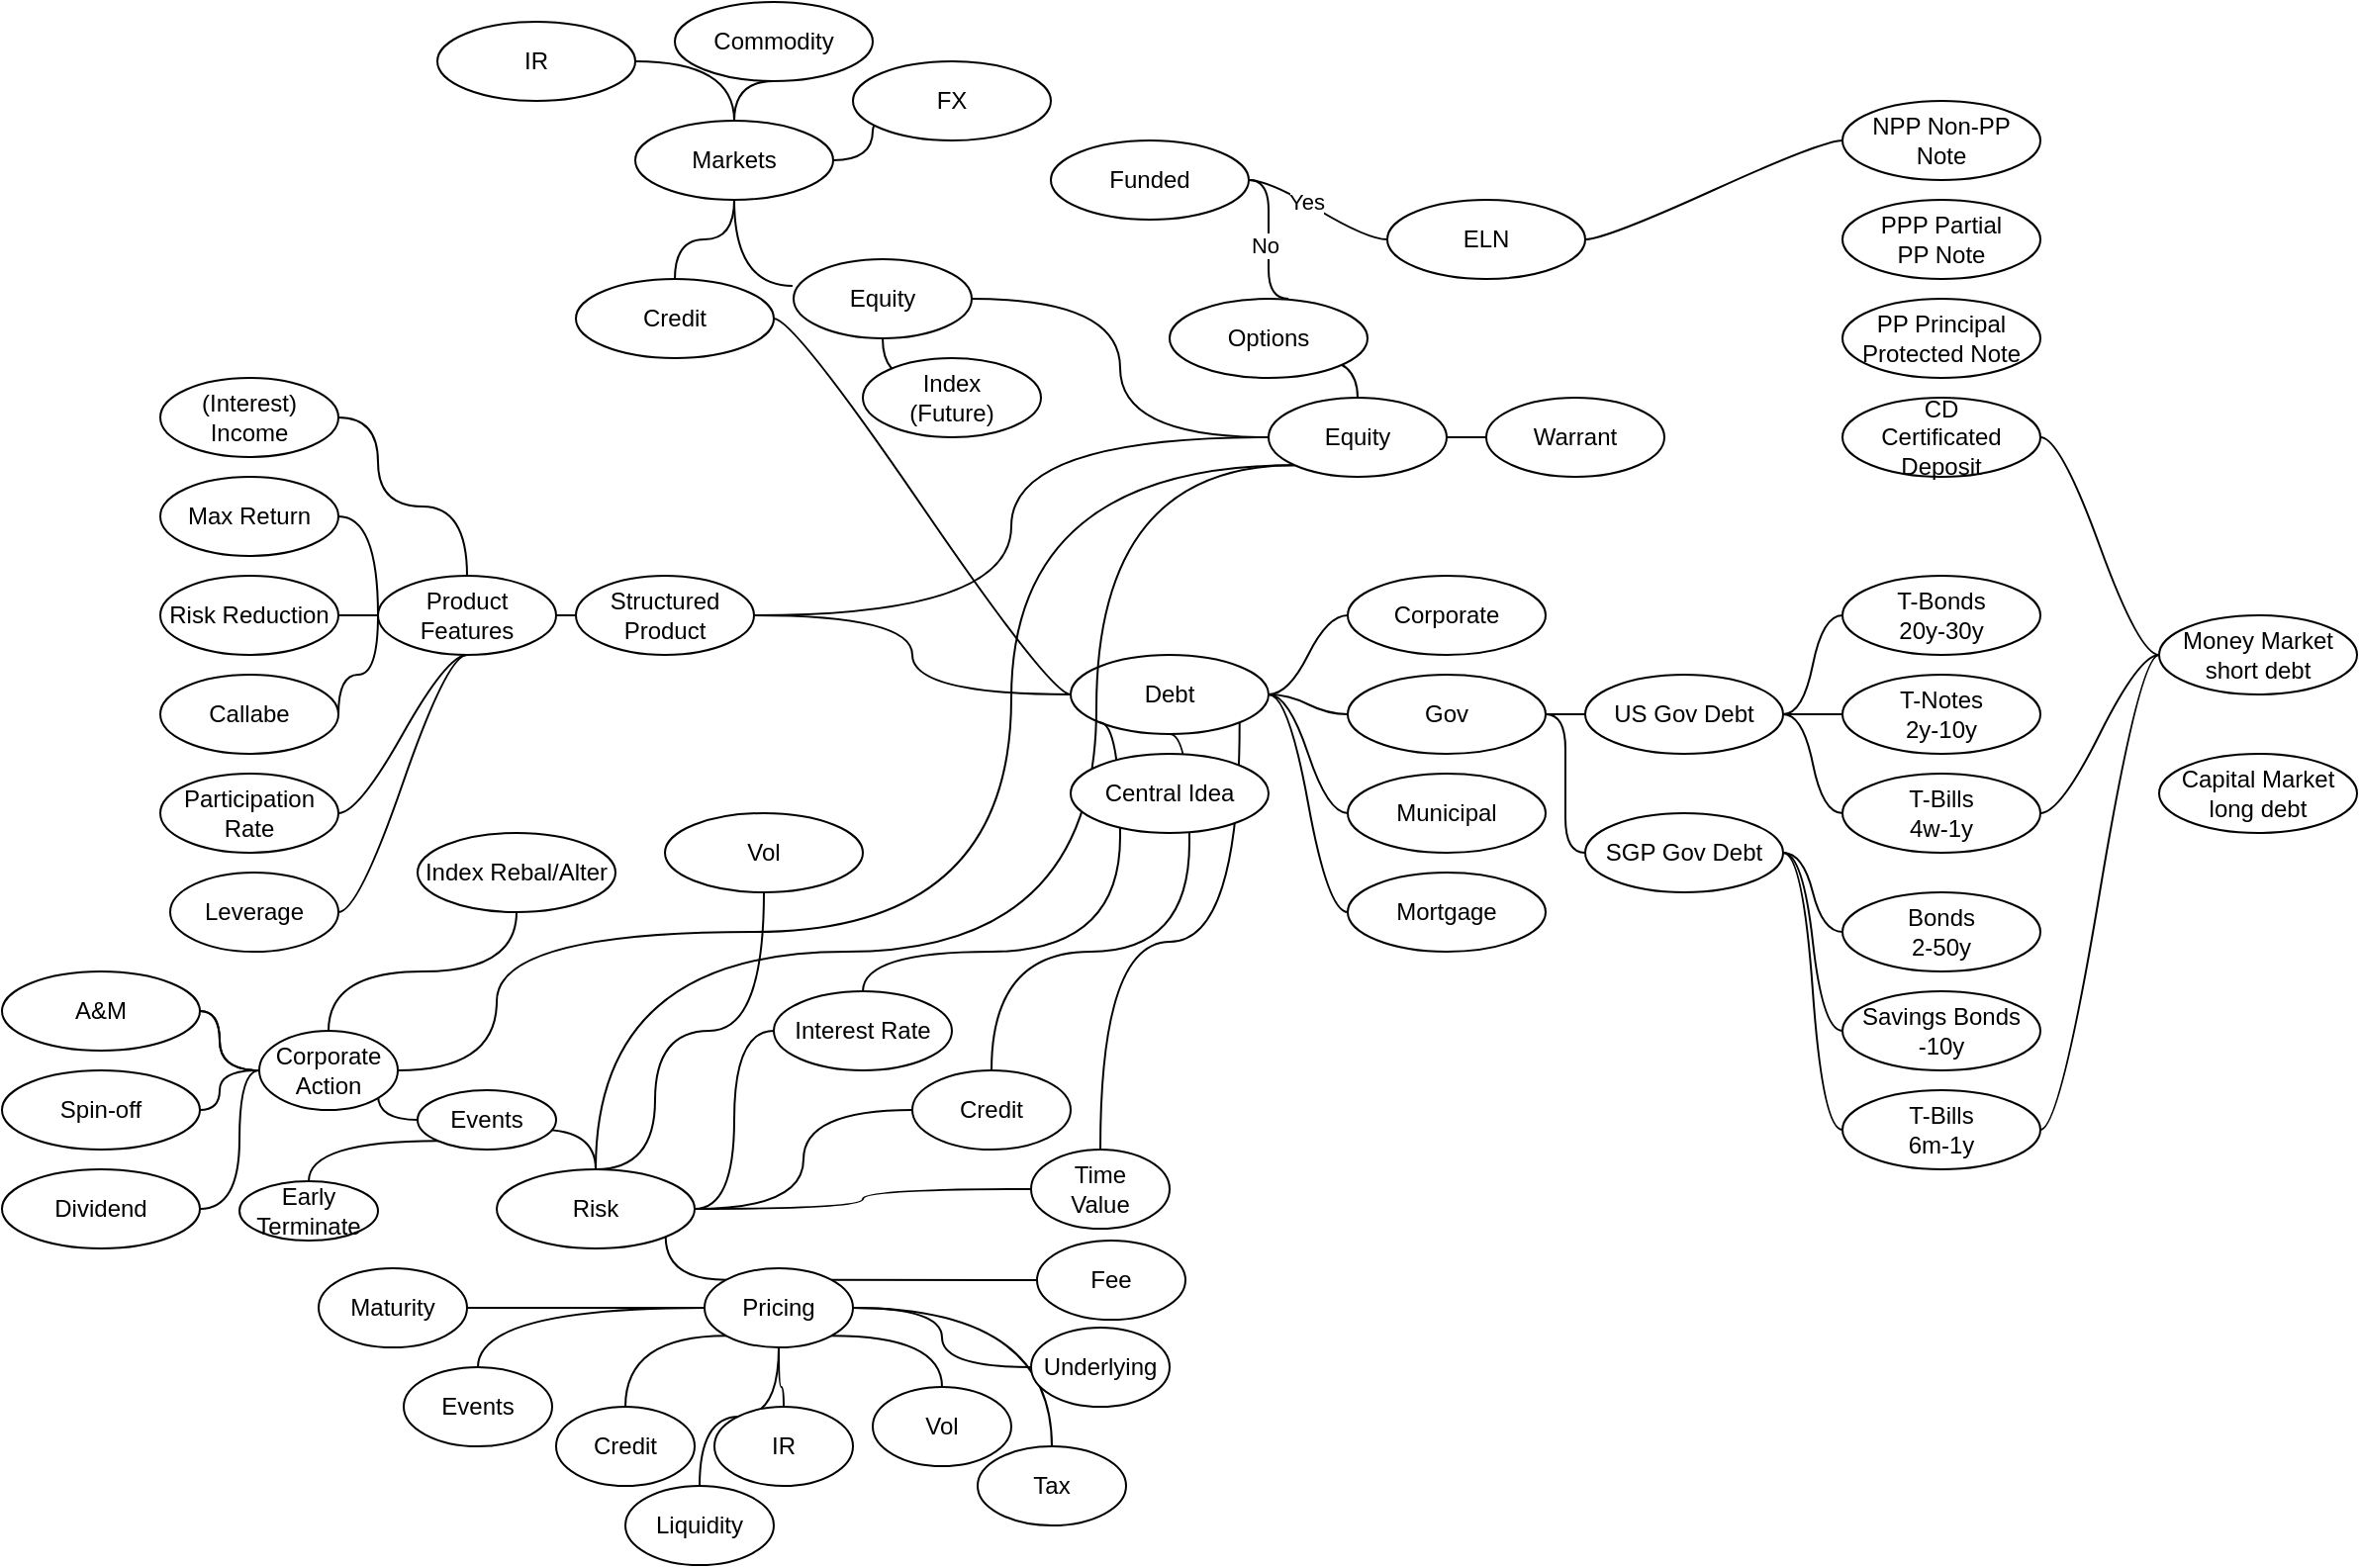 <mxfile version="20.6.0" type="device"><diagram id="duZlh_n1-b1SHrgEPJop" name="Page-1">
<mxGraphModel dx="2202" dy="878" grid="1" gridSize="10" guides="1" tooltips="1" connect="1" arrows="1" fold="1" page="1" pageScale="1" pageWidth="850" pageHeight="1100" math="0" shadow="0">
  <root>
    <mxCell id="0" />
    <mxCell id="1" parent="0" />
    <mxCell id="hCuY06wSEHlHvCUH7BdE-3" value="" style="edgeStyle=entityRelationEdgeStyle;rounded=0;orthogonalLoop=1;jettySize=auto;html=1;startArrow=none;endArrow=none;segment=10;curved=1;sourcePerimeterSpacing=0;targetPerimeterSpacing=0;" parent="1" source="hCuY06wSEHlHvCUH7BdE-1" target="hCuY06wSEHlHvCUH7BdE-2" edge="1">
      <mxGeometry relative="1" as="geometry" />
    </mxCell>
    <mxCell id="hCuY06wSEHlHvCUH7BdE-6" style="edgeStyle=entityRelationEdgeStyle;rounded=0;orthogonalLoop=1;jettySize=auto;html=1;startArrow=none;endArrow=none;segment=10;curved=1;sourcePerimeterSpacing=0;targetPerimeterSpacing=0;entryX=0;entryY=0.5;entryDx=0;entryDy=0;" parent="1" source="hCuY06wSEHlHvCUH7BdE-1" target="hCuY06wSEHlHvCUH7BdE-4" edge="1">
      <mxGeometry relative="1" as="geometry" />
    </mxCell>
    <mxCell id="hCuY06wSEHlHvCUH7BdE-7" style="edgeStyle=entityRelationEdgeStyle;rounded=0;orthogonalLoop=1;jettySize=auto;html=1;startArrow=none;endArrow=none;segment=10;curved=1;sourcePerimeterSpacing=0;targetPerimeterSpacing=0;entryX=0;entryY=0.5;entryDx=0;entryDy=0;" parent="1" source="hCuY06wSEHlHvCUH7BdE-1" target="hCuY06wSEHlHvCUH7BdE-5" edge="1">
      <mxGeometry relative="1" as="geometry" />
    </mxCell>
    <mxCell id="hCuY06wSEHlHvCUH7BdE-1" value="US Gov Debt" style="ellipse;whiteSpace=wrap;html=1;align=center;newEdgeStyle={&quot;edgeStyle&quot;:&quot;entityRelationEdgeStyle&quot;,&quot;startArrow&quot;:&quot;none&quot;,&quot;endArrow&quot;:&quot;none&quot;,&quot;segment&quot;:10,&quot;curved&quot;:1,&quot;sourcePerimeterSpacing&quot;:0,&quot;targetPerimeterSpacing&quot;:0};treeFolding=1;treeMoving=1;" parent="1" vertex="1">
      <mxGeometry x="410" y="380" width="100" height="40" as="geometry" />
    </mxCell>
    <mxCell id="hCuY06wSEHlHvCUH7BdE-2" value="T-Notes&lt;br&gt;2y-10y" style="ellipse;whiteSpace=wrap;html=1;align=center;newEdgeStyle={&quot;edgeStyle&quot;:&quot;entityRelationEdgeStyle&quot;,&quot;startArrow&quot;:&quot;none&quot;,&quot;endArrow&quot;:&quot;none&quot;,&quot;segment&quot;:10,&quot;curved&quot;:1,&quot;sourcePerimeterSpacing&quot;:0,&quot;targetPerimeterSpacing&quot;:0};treeFolding=1;treeMoving=1;" parent="1" vertex="1">
      <mxGeometry x="540" y="380" width="100" height="40" as="geometry" />
    </mxCell>
    <mxCell id="hCuY06wSEHlHvCUH7BdE-4" value="T-Bonds&lt;br&gt;20y-30y" style="ellipse;whiteSpace=wrap;html=1;align=center;newEdgeStyle={&quot;edgeStyle&quot;:&quot;entityRelationEdgeStyle&quot;,&quot;startArrow&quot;:&quot;none&quot;,&quot;endArrow&quot;:&quot;none&quot;,&quot;segment&quot;:10,&quot;curved&quot;:1,&quot;sourcePerimeterSpacing&quot;:0,&quot;targetPerimeterSpacing&quot;:0};treeFolding=1;treeMoving=1;" parent="1" vertex="1">
      <mxGeometry x="540" y="330" width="100" height="40" as="geometry" />
    </mxCell>
    <mxCell id="hCuY06wSEHlHvCUH7BdE-5" value="T-Bills&lt;br&gt;4w-1y" style="ellipse;whiteSpace=wrap;html=1;align=center;newEdgeStyle={&quot;edgeStyle&quot;:&quot;entityRelationEdgeStyle&quot;,&quot;startArrow&quot;:&quot;none&quot;,&quot;endArrow&quot;:&quot;none&quot;,&quot;segment&quot;:10,&quot;curved&quot;:1,&quot;sourcePerimeterSpacing&quot;:0,&quot;targetPerimeterSpacing&quot;:0};treeFolding=1;treeMoving=1;" parent="1" vertex="1">
      <mxGeometry x="540" y="430" width="100" height="40" as="geometry" />
    </mxCell>
    <mxCell id="hCuY06wSEHlHvCUH7BdE-10" value="" style="edgeStyle=entityRelationEdgeStyle;rounded=0;orthogonalLoop=1;jettySize=auto;html=1;startArrow=none;endArrow=none;segment=10;curved=1;sourcePerimeterSpacing=0;targetPerimeterSpacing=0;" parent="1" source="hCuY06wSEHlHvCUH7BdE-8" target="hCuY06wSEHlHvCUH7BdE-9" edge="1">
      <mxGeometry relative="1" as="geometry" />
    </mxCell>
    <mxCell id="hCuY06wSEHlHvCUH7BdE-8" value="Credit" style="ellipse;whiteSpace=wrap;html=1;align=center;newEdgeStyle={&quot;edgeStyle&quot;:&quot;entityRelationEdgeStyle&quot;,&quot;startArrow&quot;:&quot;none&quot;,&quot;endArrow&quot;:&quot;none&quot;,&quot;segment&quot;:10,&quot;curved&quot;:1,&quot;sourcePerimeterSpacing&quot;:0,&quot;targetPerimeterSpacing&quot;:0};treeFolding=1;treeMoving=1;" parent="1" vertex="1">
      <mxGeometry x="-100" y="180" width="100" height="40" as="geometry" />
    </mxCell>
    <mxCell id="hCuY06wSEHlHvCUH7BdE-12" value="" style="edgeStyle=entityRelationEdgeStyle;rounded=0;orthogonalLoop=1;jettySize=auto;html=1;startArrow=none;endArrow=none;segment=10;curved=1;sourcePerimeterSpacing=0;targetPerimeterSpacing=0;" parent="1" source="hCuY06wSEHlHvCUH7BdE-9" target="hCuY06wSEHlHvCUH7BdE-11" edge="1">
      <mxGeometry relative="1" as="geometry" />
    </mxCell>
    <mxCell id="hCuY06wSEHlHvCUH7BdE-16" value="" style="edgeStyle=entityRelationEdgeStyle;rounded=0;orthogonalLoop=1;jettySize=auto;html=1;startArrow=none;endArrow=none;segment=10;curved=1;sourcePerimeterSpacing=0;targetPerimeterSpacing=0;" parent="1" source="hCuY06wSEHlHvCUH7BdE-9" target="hCuY06wSEHlHvCUH7BdE-15" edge="1">
      <mxGeometry relative="1" as="geometry" />
    </mxCell>
    <mxCell id="hCuY06wSEHlHvCUH7BdE-18" value="" style="edgeStyle=entityRelationEdgeStyle;rounded=0;orthogonalLoop=1;jettySize=auto;html=1;startArrow=none;endArrow=none;segment=10;curved=1;sourcePerimeterSpacing=0;targetPerimeterSpacing=0;" parent="1" source="hCuY06wSEHlHvCUH7BdE-9" target="hCuY06wSEHlHvCUH7BdE-17" edge="1">
      <mxGeometry relative="1" as="geometry" />
    </mxCell>
    <mxCell id="hCuY06wSEHlHvCUH7BdE-20" value="" style="edgeStyle=entityRelationEdgeStyle;rounded=0;orthogonalLoop=1;jettySize=auto;html=1;startArrow=none;endArrow=none;segment=10;curved=1;sourcePerimeterSpacing=0;targetPerimeterSpacing=0;" parent="1" source="hCuY06wSEHlHvCUH7BdE-9" target="hCuY06wSEHlHvCUH7BdE-19" edge="1">
      <mxGeometry relative="1" as="geometry" />
    </mxCell>
    <mxCell id="hCuY06wSEHlHvCUH7BdE-9" value="Debt" style="ellipse;whiteSpace=wrap;html=1;align=center;newEdgeStyle={&quot;edgeStyle&quot;:&quot;entityRelationEdgeStyle&quot;,&quot;startArrow&quot;:&quot;none&quot;,&quot;endArrow&quot;:&quot;none&quot;,&quot;segment&quot;:10,&quot;curved&quot;:1,&quot;sourcePerimeterSpacing&quot;:0,&quot;targetPerimeterSpacing&quot;:0};treeFolding=1;treeMoving=1;" parent="1" vertex="1">
      <mxGeometry x="150" y="370" width="100" height="40" as="geometry" />
    </mxCell>
    <mxCell id="hCuY06wSEHlHvCUH7BdE-13" style="edgeStyle=entityRelationEdgeStyle;rounded=0;orthogonalLoop=1;jettySize=auto;html=1;startArrow=none;endArrow=none;segment=10;curved=1;sourcePerimeterSpacing=0;targetPerimeterSpacing=0;entryX=0;entryY=0.5;entryDx=0;entryDy=0;" parent="1" source="hCuY06wSEHlHvCUH7BdE-11" target="hCuY06wSEHlHvCUH7BdE-1" edge="1">
      <mxGeometry relative="1" as="geometry" />
    </mxCell>
    <mxCell id="hCuY06wSEHlHvCUH7BdE-21" value="" style="edgeStyle=entityRelationEdgeStyle;rounded=0;orthogonalLoop=1;jettySize=auto;html=1;startArrow=none;endArrow=none;segment=10;curved=1;sourcePerimeterSpacing=0;targetPerimeterSpacing=0;" parent="1" source="hCuY06wSEHlHvCUH7BdE-11" target="hCuY06wSEHlHvCUH7BdE-1" edge="1">
      <mxGeometry relative="1" as="geometry" />
    </mxCell>
    <mxCell id="hCuY06wSEHlHvCUH7BdE-22" style="edgeStyle=entityRelationEdgeStyle;rounded=0;orthogonalLoop=1;jettySize=auto;html=1;startArrow=none;endArrow=none;segment=10;curved=1;sourcePerimeterSpacing=0;targetPerimeterSpacing=0;entryX=0;entryY=0.5;entryDx=0;entryDy=0;" parent="1" source="hCuY06wSEHlHvCUH7BdE-11" target="hCuY06wSEHlHvCUH7BdE-23" edge="1">
      <mxGeometry relative="1" as="geometry">
        <mxPoint x="430" y="470" as="targetPoint" />
      </mxGeometry>
    </mxCell>
    <mxCell id="hCuY06wSEHlHvCUH7BdE-11" value="Gov" style="ellipse;whiteSpace=wrap;html=1;align=center;newEdgeStyle={&quot;edgeStyle&quot;:&quot;entityRelationEdgeStyle&quot;,&quot;startArrow&quot;:&quot;none&quot;,&quot;endArrow&quot;:&quot;none&quot;,&quot;segment&quot;:10,&quot;curved&quot;:1,&quot;sourcePerimeterSpacing&quot;:0,&quot;targetPerimeterSpacing&quot;:0};treeFolding=1;treeMoving=1;" parent="1" vertex="1">
      <mxGeometry x="290" y="380" width="100" height="40" as="geometry" />
    </mxCell>
    <mxCell id="hCuY06wSEHlHvCUH7BdE-15" value="Municipal" style="ellipse;whiteSpace=wrap;html=1;align=center;newEdgeStyle={&quot;edgeStyle&quot;:&quot;entityRelationEdgeStyle&quot;,&quot;startArrow&quot;:&quot;none&quot;,&quot;endArrow&quot;:&quot;none&quot;,&quot;segment&quot;:10,&quot;curved&quot;:1,&quot;sourcePerimeterSpacing&quot;:0,&quot;targetPerimeterSpacing&quot;:0};treeFolding=1;treeMoving=1;" parent="1" vertex="1">
      <mxGeometry x="290" y="430" width="100" height="40" as="geometry" />
    </mxCell>
    <mxCell id="hCuY06wSEHlHvCUH7BdE-17" value="Corporate" style="ellipse;whiteSpace=wrap;html=1;align=center;newEdgeStyle={&quot;edgeStyle&quot;:&quot;entityRelationEdgeStyle&quot;,&quot;startArrow&quot;:&quot;none&quot;,&quot;endArrow&quot;:&quot;none&quot;,&quot;segment&quot;:10,&quot;curved&quot;:1,&quot;sourcePerimeterSpacing&quot;:0,&quot;targetPerimeterSpacing&quot;:0};treeFolding=1;treeMoving=1;" parent="1" vertex="1">
      <mxGeometry x="290" y="330" width="100" height="40" as="geometry" />
    </mxCell>
    <mxCell id="hCuY06wSEHlHvCUH7BdE-19" value="Mortgage" style="ellipse;whiteSpace=wrap;html=1;align=center;newEdgeStyle={&quot;edgeStyle&quot;:&quot;entityRelationEdgeStyle&quot;,&quot;startArrow&quot;:&quot;none&quot;,&quot;endArrow&quot;:&quot;none&quot;,&quot;segment&quot;:10,&quot;curved&quot;:1,&quot;sourcePerimeterSpacing&quot;:0,&quot;targetPerimeterSpacing&quot;:0};treeFolding=1;treeMoving=1;" parent="1" vertex="1">
      <mxGeometry x="290" y="480" width="100" height="40" as="geometry" />
    </mxCell>
    <mxCell id="hCuY06wSEHlHvCUH7BdE-26" value="" style="edgeStyle=entityRelationEdgeStyle;rounded=0;orthogonalLoop=1;jettySize=auto;html=1;startArrow=none;endArrow=none;segment=10;curved=1;sourcePerimeterSpacing=0;targetPerimeterSpacing=0;" parent="1" source="hCuY06wSEHlHvCUH7BdE-23" target="hCuY06wSEHlHvCUH7BdE-25" edge="1">
      <mxGeometry relative="1" as="geometry" />
    </mxCell>
    <mxCell id="hCuY06wSEHlHvCUH7BdE-29" value="" style="edgeStyle=entityRelationEdgeStyle;rounded=0;orthogonalLoop=1;jettySize=auto;html=1;startArrow=none;endArrow=none;segment=10;curved=1;sourcePerimeterSpacing=0;targetPerimeterSpacing=0;" parent="1" source="hCuY06wSEHlHvCUH7BdE-23" target="hCuY06wSEHlHvCUH7BdE-28" edge="1">
      <mxGeometry relative="1" as="geometry" />
    </mxCell>
    <mxCell id="hCuY06wSEHlHvCUH7BdE-31" value="" style="edgeStyle=entityRelationEdgeStyle;rounded=0;orthogonalLoop=1;jettySize=auto;html=1;startArrow=none;endArrow=none;segment=10;curved=1;sourcePerimeterSpacing=0;targetPerimeterSpacing=0;" parent="1" source="hCuY06wSEHlHvCUH7BdE-23" target="hCuY06wSEHlHvCUH7BdE-30" edge="1">
      <mxGeometry relative="1" as="geometry" />
    </mxCell>
    <mxCell id="hCuY06wSEHlHvCUH7BdE-23" value="SGP Gov Debt" style="ellipse;whiteSpace=wrap;html=1;align=center;newEdgeStyle={&quot;edgeStyle&quot;:&quot;entityRelationEdgeStyle&quot;,&quot;startArrow&quot;:&quot;none&quot;,&quot;endArrow&quot;:&quot;none&quot;,&quot;segment&quot;:10,&quot;curved&quot;:1,&quot;sourcePerimeterSpacing&quot;:0,&quot;targetPerimeterSpacing&quot;:0};treeFolding=1;treeMoving=1;" parent="1" vertex="1">
      <mxGeometry x="410" y="450" width="100" height="40" as="geometry" />
    </mxCell>
    <mxCell id="hCuY06wSEHlHvCUH7BdE-25" value="Savings Bonds&lt;br&gt;-10y" style="ellipse;whiteSpace=wrap;html=1;align=center;newEdgeStyle={&quot;edgeStyle&quot;:&quot;entityRelationEdgeStyle&quot;,&quot;startArrow&quot;:&quot;none&quot;,&quot;endArrow&quot;:&quot;none&quot;,&quot;segment&quot;:10,&quot;curved&quot;:1,&quot;sourcePerimeterSpacing&quot;:0,&quot;targetPerimeterSpacing&quot;:0};treeFolding=1;treeMoving=1;" parent="1" vertex="1">
      <mxGeometry x="540" y="540" width="100" height="40" as="geometry" />
    </mxCell>
    <mxCell id="hCuY06wSEHlHvCUH7BdE-28" value="Bonds&lt;br&gt;2-50y" style="ellipse;whiteSpace=wrap;html=1;align=center;newEdgeStyle={&quot;edgeStyle&quot;:&quot;entityRelationEdgeStyle&quot;,&quot;startArrow&quot;:&quot;none&quot;,&quot;endArrow&quot;:&quot;none&quot;,&quot;segment&quot;:10,&quot;curved&quot;:1,&quot;sourcePerimeterSpacing&quot;:0,&quot;targetPerimeterSpacing&quot;:0};treeFolding=1;treeMoving=1;" parent="1" vertex="1">
      <mxGeometry x="540" y="490" width="100" height="40" as="geometry" />
    </mxCell>
    <mxCell id="hCuY06wSEHlHvCUH7BdE-30" value="T-Bills&lt;br&gt;6m-1y" style="ellipse;whiteSpace=wrap;html=1;align=center;newEdgeStyle={&quot;edgeStyle&quot;:&quot;entityRelationEdgeStyle&quot;,&quot;startArrow&quot;:&quot;none&quot;,&quot;endArrow&quot;:&quot;none&quot;,&quot;segment&quot;:10,&quot;curved&quot;:1,&quot;sourcePerimeterSpacing&quot;:0,&quot;targetPerimeterSpacing&quot;:0};treeFolding=1;treeMoving=1;" parent="1" vertex="1">
      <mxGeometry x="540" y="590" width="100" height="40" as="geometry" />
    </mxCell>
    <mxCell id="JZt_FjSAGWu3c_bBQTJb-15" style="edgeStyle=orthogonalEdgeStyle;curved=1;rounded=0;orthogonalLoop=1;jettySize=auto;html=1;endArrow=none;endFill=0;exitX=0.5;exitY=0;exitDx=0;exitDy=0;" parent="1" source="JZt_FjSAGWu3c_bBQTJb-25" target="hCuY06wSEHlHvCUH7BdE-46" edge="1">
      <mxGeometry relative="1" as="geometry" />
    </mxCell>
    <mxCell id="JZt_FjSAGWu3c_bBQTJb-49" style="edgeStyle=orthogonalEdgeStyle;curved=1;rounded=0;orthogonalLoop=1;jettySize=auto;html=1;entryX=0;entryY=0.5;entryDx=0;entryDy=0;endArrow=none;endFill=0;" parent="1" source="hCuY06wSEHlHvCUH7BdE-32" target="JZt_FjSAGWu3c_bBQTJb-25" edge="1">
      <mxGeometry relative="1" as="geometry" />
    </mxCell>
    <mxCell id="JZt_FjSAGWu3c_bBQTJb-60" style="edgeStyle=orthogonalEdgeStyle;curved=1;rounded=0;orthogonalLoop=1;jettySize=auto;html=1;endArrow=none;endFill=0;" parent="1" source="hCuY06wSEHlHvCUH7BdE-32" target="JZt_FjSAGWu3c_bBQTJb-59" edge="1">
      <mxGeometry relative="1" as="geometry" />
    </mxCell>
    <mxCell id="hCuY06wSEHlHvCUH7BdE-32" value="Equity" style="ellipse;whiteSpace=wrap;html=1;align=center;newEdgeStyle={&quot;edgeStyle&quot;:&quot;entityRelationEdgeStyle&quot;,&quot;startArrow&quot;:&quot;none&quot;,&quot;endArrow&quot;:&quot;none&quot;,&quot;segment&quot;:10,&quot;curved&quot;:1,&quot;sourcePerimeterSpacing&quot;:0,&quot;targetPerimeterSpacing&quot;:0};treeFolding=1;treeMoving=1;" parent="1" vertex="1">
      <mxGeometry x="10" y="170" width="90" height="40" as="geometry" />
    </mxCell>
    <mxCell id="hCuY06wSEHlHvCUH7BdE-35" style="edgeStyle=entityRelationEdgeStyle;rounded=0;orthogonalLoop=1;jettySize=auto;html=1;startArrow=none;endArrow=none;segment=10;curved=1;sourcePerimeterSpacing=0;targetPerimeterSpacing=0;entryX=1;entryY=0.5;entryDx=0;entryDy=0;" parent="1" source="hCuY06wSEHlHvCUH7BdE-33" target="hCuY06wSEHlHvCUH7BdE-5" edge="1">
      <mxGeometry relative="1" as="geometry" />
    </mxCell>
    <mxCell id="hCuY06wSEHlHvCUH7BdE-36" style="edgeStyle=entityRelationEdgeStyle;rounded=0;orthogonalLoop=1;jettySize=auto;html=1;startArrow=none;endArrow=none;segment=10;curved=1;sourcePerimeterSpacing=0;targetPerimeterSpacing=0;entryX=1;entryY=0.5;entryDx=0;entryDy=0;" parent="1" source="hCuY06wSEHlHvCUH7BdE-33" target="hCuY06wSEHlHvCUH7BdE-30" edge="1">
      <mxGeometry relative="1" as="geometry" />
    </mxCell>
    <mxCell id="hCuY06wSEHlHvCUH7BdE-38" style="edgeStyle=entityRelationEdgeStyle;rounded=0;orthogonalLoop=1;jettySize=auto;html=1;startArrow=none;endArrow=none;segment=10;curved=1;sourcePerimeterSpacing=0;targetPerimeterSpacing=0;" parent="1" source="hCuY06wSEHlHvCUH7BdE-33" target="hCuY06wSEHlHvCUH7BdE-37" edge="1">
      <mxGeometry relative="1" as="geometry" />
    </mxCell>
    <mxCell id="hCuY06wSEHlHvCUH7BdE-33" value="Money Market&lt;br&gt;short debt" style="ellipse;whiteSpace=wrap;html=1;align=center;newEdgeStyle={&quot;edgeStyle&quot;:&quot;entityRelationEdgeStyle&quot;,&quot;startArrow&quot;:&quot;none&quot;,&quot;endArrow&quot;:&quot;none&quot;,&quot;segment&quot;:10,&quot;curved&quot;:1,&quot;sourcePerimeterSpacing&quot;:0,&quot;targetPerimeterSpacing&quot;:0};treeFolding=1;treeMoving=1;" parent="1" vertex="1">
      <mxGeometry x="700" y="350" width="100" height="40" as="geometry" />
    </mxCell>
    <mxCell id="hCuY06wSEHlHvCUH7BdE-34" value="Capital Market&lt;br&gt;long debt" style="ellipse;whiteSpace=wrap;html=1;align=center;newEdgeStyle={&quot;edgeStyle&quot;:&quot;entityRelationEdgeStyle&quot;,&quot;startArrow&quot;:&quot;none&quot;,&quot;endArrow&quot;:&quot;none&quot;,&quot;segment&quot;:10,&quot;curved&quot;:1,&quot;sourcePerimeterSpacing&quot;:0,&quot;targetPerimeterSpacing&quot;:0};treeFolding=1;treeMoving=1;" parent="1" vertex="1">
      <mxGeometry x="700" y="420" width="100" height="40" as="geometry" />
    </mxCell>
    <mxCell id="hCuY06wSEHlHvCUH7BdE-37" value="CD&lt;br&gt;Certificated Deposit" style="ellipse;whiteSpace=wrap;html=1;align=center;newEdgeStyle={&quot;edgeStyle&quot;:&quot;entityRelationEdgeStyle&quot;,&quot;startArrow&quot;:&quot;none&quot;,&quot;endArrow&quot;:&quot;none&quot;,&quot;segment&quot;:10,&quot;curved&quot;:1,&quot;sourcePerimeterSpacing&quot;:0,&quot;targetPerimeterSpacing&quot;:0};treeFolding=1;treeMoving=1;" parent="1" vertex="1">
      <mxGeometry x="540" y="240" width="100" height="40" as="geometry" />
    </mxCell>
    <mxCell id="hCuY06wSEHlHvCUH7BdE-39" value="PP Principal Protected Note" style="ellipse;whiteSpace=wrap;html=1;align=center;newEdgeStyle={&quot;edgeStyle&quot;:&quot;entityRelationEdgeStyle&quot;,&quot;startArrow&quot;:&quot;none&quot;,&quot;endArrow&quot;:&quot;none&quot;,&quot;segment&quot;:10,&quot;curved&quot;:1,&quot;sourcePerimeterSpacing&quot;:0,&quot;targetPerimeterSpacing&quot;:0};treeFolding=1;treeMoving=1;" parent="1" vertex="1">
      <mxGeometry x="540" y="190" width="100" height="40" as="geometry" />
    </mxCell>
    <mxCell id="hCuY06wSEHlHvCUH7BdE-40" value="PPP Partial&lt;br&gt;PP Note" style="ellipse;whiteSpace=wrap;html=1;align=center;newEdgeStyle={&quot;edgeStyle&quot;:&quot;entityRelationEdgeStyle&quot;,&quot;startArrow&quot;:&quot;none&quot;,&quot;endArrow&quot;:&quot;none&quot;,&quot;segment&quot;:10,&quot;curved&quot;:1,&quot;sourcePerimeterSpacing&quot;:0,&quot;targetPerimeterSpacing&quot;:0};treeFolding=1;treeMoving=1;" parent="1" vertex="1">
      <mxGeometry x="540" y="140" width="100" height="40" as="geometry" />
    </mxCell>
    <mxCell id="hCuY06wSEHlHvCUH7BdE-45" style="edgeStyle=entityRelationEdgeStyle;rounded=0;orthogonalLoop=1;jettySize=auto;html=1;startArrow=none;endArrow=none;segment=10;curved=1;sourcePerimeterSpacing=0;targetPerimeterSpacing=0;" parent="1" source="hCuY06wSEHlHvCUH7BdE-41" target="hCuY06wSEHlHvCUH7BdE-42" edge="1">
      <mxGeometry relative="1" as="geometry" />
    </mxCell>
    <mxCell id="hCuY06wSEHlHvCUH7BdE-41" value="NPP Non-PP Note" style="ellipse;whiteSpace=wrap;html=1;align=center;newEdgeStyle={&quot;edgeStyle&quot;:&quot;entityRelationEdgeStyle&quot;,&quot;startArrow&quot;:&quot;none&quot;,&quot;endArrow&quot;:&quot;none&quot;,&quot;segment&quot;:10,&quot;curved&quot;:1,&quot;sourcePerimeterSpacing&quot;:0,&quot;targetPerimeterSpacing&quot;:0};treeFolding=1;treeMoving=1;" parent="1" vertex="1">
      <mxGeometry x="540" y="90" width="100" height="40" as="geometry" />
    </mxCell>
    <UserObject label="ELN" link="https://www.mafgl.com/investor-education/equity-linked-notes/" id="hCuY06wSEHlHvCUH7BdE-42">
      <mxCell style="ellipse;whiteSpace=wrap;html=1;align=center;newEdgeStyle={&quot;edgeStyle&quot;:&quot;entityRelationEdgeStyle&quot;,&quot;startArrow&quot;:&quot;none&quot;,&quot;endArrow&quot;:&quot;none&quot;,&quot;segment&quot;:10,&quot;curved&quot;:1,&quot;sourcePerimeterSpacing&quot;:0,&quot;targetPerimeterSpacing&quot;:0};treeFolding=1;treeMoving=1;" parent="1" vertex="1">
        <mxGeometry x="310" y="140" width="100" height="40" as="geometry" />
      </mxCell>
    </UserObject>
    <mxCell id="hCuY06wSEHlHvCUH7BdE-54" style="edgeStyle=entityRelationEdgeStyle;rounded=0;orthogonalLoop=1;jettySize=auto;html=1;startArrow=none;endArrow=none;segment=10;curved=1;sourcePerimeterSpacing=0;targetPerimeterSpacing=0;entryX=0.5;entryY=1;entryDx=0;entryDy=0;" parent="1" source="hCuY06wSEHlHvCUH7BdE-43" target="JZt_FjSAGWu3c_bBQTJb-39" edge="1">
      <mxGeometry relative="1" as="geometry" />
    </mxCell>
    <mxCell id="hCuY06wSEHlHvCUH7BdE-43" value="Participation&lt;br&gt;Rate" style="ellipse;whiteSpace=wrap;html=1;align=center;newEdgeStyle={&quot;edgeStyle&quot;:&quot;entityRelationEdgeStyle&quot;,&quot;startArrow&quot;:&quot;none&quot;,&quot;endArrow&quot;:&quot;none&quot;,&quot;segment&quot;:10,&quot;curved&quot;:1,&quot;sourcePerimeterSpacing&quot;:0,&quot;targetPerimeterSpacing&quot;:0};treeFolding=1;treeMoving=1;" parent="1" vertex="1">
      <mxGeometry x="-310" y="430" width="90" height="40" as="geometry" />
    </mxCell>
    <mxCell id="hCuY06wSEHlHvCUH7BdE-55" style="edgeStyle=entityRelationEdgeStyle;rounded=0;orthogonalLoop=1;jettySize=auto;html=1;startArrow=none;endArrow=none;segment=10;curved=1;sourcePerimeterSpacing=0;targetPerimeterSpacing=0;entryX=0.5;entryY=1;entryDx=0;entryDy=0;" parent="1" source="hCuY06wSEHlHvCUH7BdE-44" target="JZt_FjSAGWu3c_bBQTJb-39" edge="1">
      <mxGeometry relative="1" as="geometry" />
    </mxCell>
    <mxCell id="hCuY06wSEHlHvCUH7BdE-44" value="Leverage" style="ellipse;whiteSpace=wrap;html=1;align=center;newEdgeStyle={&quot;edgeStyle&quot;:&quot;entityRelationEdgeStyle&quot;,&quot;startArrow&quot;:&quot;none&quot;,&quot;endArrow&quot;:&quot;none&quot;,&quot;segment&quot;:10,&quot;curved&quot;:1,&quot;sourcePerimeterSpacing&quot;:0,&quot;targetPerimeterSpacing&quot;:0};treeFolding=1;treeMoving=1;" parent="1" vertex="1">
      <mxGeometry x="-305" y="480" width="85" height="40" as="geometry" />
    </mxCell>
    <mxCell id="hCuY06wSEHlHvCUH7BdE-46" value="Options" style="ellipse;whiteSpace=wrap;html=1;align=center;newEdgeStyle={&quot;edgeStyle&quot;:&quot;entityRelationEdgeStyle&quot;,&quot;startArrow&quot;:&quot;none&quot;,&quot;endArrow&quot;:&quot;none&quot;,&quot;segment&quot;:10,&quot;curved&quot;:1,&quot;sourcePerimeterSpacing&quot;:0,&quot;targetPerimeterSpacing&quot;:0};treeFolding=1;treeMoving=1;" parent="1" vertex="1">
      <mxGeometry x="200" y="190" width="100" height="40" as="geometry" />
    </mxCell>
    <mxCell id="hCuY06wSEHlHvCUH7BdE-48" style="edgeStyle=entityRelationEdgeStyle;rounded=0;orthogonalLoop=1;jettySize=auto;html=1;startArrow=none;endArrow=none;segment=10;curved=1;sourcePerimeterSpacing=0;targetPerimeterSpacing=0;entryX=0;entryY=0.5;entryDx=0;entryDy=0;" parent="1" source="hCuY06wSEHlHvCUH7BdE-47" target="hCuY06wSEHlHvCUH7BdE-42" edge="1">
      <mxGeometry relative="1" as="geometry" />
    </mxCell>
    <mxCell id="hCuY06wSEHlHvCUH7BdE-51" value="Yes" style="edgeLabel;html=1;align=center;verticalAlign=middle;resizable=0;points=[];" parent="hCuY06wSEHlHvCUH7BdE-48" vertex="1" connectable="0">
      <mxGeometry x="-0.151" y="1" relative="1" as="geometry">
        <mxPoint x="-1" as="offset" />
      </mxGeometry>
    </mxCell>
    <mxCell id="hCuY06wSEHlHvCUH7BdE-49" style="edgeStyle=entityRelationEdgeStyle;rounded=0;orthogonalLoop=1;jettySize=auto;html=1;startArrow=none;endArrow=none;segment=10;curved=1;sourcePerimeterSpacing=0;targetPerimeterSpacing=0;" parent="1" source="hCuY06wSEHlHvCUH7BdE-47" edge="1">
      <mxGeometry relative="1" as="geometry">
        <mxPoint x="260" y="190" as="targetPoint" />
      </mxGeometry>
    </mxCell>
    <mxCell id="hCuY06wSEHlHvCUH7BdE-50" value="No" style="edgeLabel;html=1;align=center;verticalAlign=middle;resizable=0;points=[];" parent="hCuY06wSEHlHvCUH7BdE-49" vertex="1" connectable="0">
      <mxGeometry x="0.071" y="-2" relative="1" as="geometry">
        <mxPoint as="offset" />
      </mxGeometry>
    </mxCell>
    <mxCell id="hCuY06wSEHlHvCUH7BdE-47" value="Funded" style="ellipse;whiteSpace=wrap;html=1;align=center;newEdgeStyle={&quot;edgeStyle&quot;:&quot;entityRelationEdgeStyle&quot;,&quot;startArrow&quot;:&quot;none&quot;,&quot;endArrow&quot;:&quot;none&quot;,&quot;segment&quot;:10,&quot;curved&quot;:1,&quot;sourcePerimeterSpacing&quot;:0,&quot;targetPerimeterSpacing&quot;:0};treeFolding=1;treeMoving=1;" parent="1" vertex="1">
      <mxGeometry x="140" y="110" width="100" height="40" as="geometry" />
    </mxCell>
    <mxCell id="JZt_FjSAGWu3c_bBQTJb-3" value="" style="edgeStyle=orthogonalEdgeStyle;rounded=0;orthogonalLoop=1;jettySize=auto;html=1;endArrow=none;endFill=0;curved=1;entryX=0;entryY=0.5;entryDx=0;entryDy=0;" parent="1" source="JZt_FjSAGWu3c_bBQTJb-1" target="JZt_FjSAGWu3c_bBQTJb-2" edge="1">
      <mxGeometry relative="1" as="geometry" />
    </mxCell>
    <mxCell id="JZt_FjSAGWu3c_bBQTJb-17" style="edgeStyle=orthogonalEdgeStyle;curved=1;rounded=0;orthogonalLoop=1;jettySize=auto;html=1;endArrow=none;endFill=0;entryX=0;entryY=0.5;entryDx=0;entryDy=0;" parent="1" source="JZt_FjSAGWu3c_bBQTJb-1" target="JZt_FjSAGWu3c_bBQTJb-16" edge="1">
      <mxGeometry relative="1" as="geometry" />
    </mxCell>
    <mxCell id="JZt_FjSAGWu3c_bBQTJb-19" style="edgeStyle=orthogonalEdgeStyle;curved=1;rounded=0;orthogonalLoop=1;jettySize=auto;html=1;endArrow=none;endFill=0;entryX=0;entryY=0.5;entryDx=0;entryDy=0;" parent="1" source="JZt_FjSAGWu3c_bBQTJb-1" target="JZt_FjSAGWu3c_bBQTJb-18" edge="1">
      <mxGeometry relative="1" as="geometry" />
    </mxCell>
    <mxCell id="JZt_FjSAGWu3c_bBQTJb-24" style="edgeStyle=orthogonalEdgeStyle;curved=1;rounded=0;orthogonalLoop=1;jettySize=auto;html=1;endArrow=none;endFill=0;exitX=0;exitY=0.5;exitDx=0;exitDy=0;" parent="1" source="JZt_FjSAGWu3c_bBQTJb-63" target="JZt_FjSAGWu3c_bBQTJb-23" edge="1">
      <mxGeometry relative="1" as="geometry">
        <mxPoint x="-160" y="630" as="sourcePoint" />
      </mxGeometry>
    </mxCell>
    <mxCell id="JZt_FjSAGWu3c_bBQTJb-36" style="edgeStyle=orthogonalEdgeStyle;curved=1;rounded=0;orthogonalLoop=1;jettySize=auto;html=1;entryX=0;entryY=1;entryDx=0;entryDy=0;endArrow=none;endFill=0;" parent="1" source="JZt_FjSAGWu3c_bBQTJb-1" target="JZt_FjSAGWu3c_bBQTJb-25" edge="1">
      <mxGeometry relative="1" as="geometry">
        <Array as="points">
          <mxPoint x="-90" y="520" />
          <mxPoint x="163" y="520" />
        </Array>
      </mxGeometry>
    </mxCell>
    <mxCell id="JZt_FjSAGWu3c_bBQTJb-38" style="edgeStyle=orthogonalEdgeStyle;curved=1;rounded=0;orthogonalLoop=1;jettySize=auto;html=1;endArrow=none;endFill=0;exitX=0.5;exitY=0;exitDx=0;exitDy=0;" parent="1" source="JZt_FjSAGWu3c_bBQTJb-1" target="JZt_FjSAGWu3c_bBQTJb-37" edge="1">
      <mxGeometry relative="1" as="geometry">
        <Array as="points">
          <mxPoint x="-60" y="630" />
          <mxPoint x="-60" y="560" />
          <mxPoint x="-5" y="560" />
        </Array>
      </mxGeometry>
    </mxCell>
    <mxCell id="JZt_FjSAGWu3c_bBQTJb-62" style="edgeStyle=orthogonalEdgeStyle;curved=1;rounded=0;orthogonalLoop=1;jettySize=auto;html=1;endArrow=none;endFill=0;exitX=0.5;exitY=0;exitDx=0;exitDy=0;" parent="1" source="JZt_FjSAGWu3c_bBQTJb-23" target="JZt_FjSAGWu3c_bBQTJb-61" edge="1">
      <mxGeometry relative="1" as="geometry" />
    </mxCell>
    <mxCell id="JZt_FjSAGWu3c_bBQTJb-64" style="edgeStyle=orthogonalEdgeStyle;curved=1;rounded=0;orthogonalLoop=1;jettySize=auto;html=1;endArrow=none;endFill=0;" parent="1" source="JZt_FjSAGWu3c_bBQTJb-1" target="JZt_FjSAGWu3c_bBQTJb-63" edge="1">
      <mxGeometry relative="1" as="geometry" />
    </mxCell>
    <mxCell id="JZt_FjSAGWu3c_bBQTJb-1" value="Risk" style="ellipse;whiteSpace=wrap;html=1;align=center;newEdgeStyle={&quot;edgeStyle&quot;:&quot;entityRelationEdgeStyle&quot;,&quot;startArrow&quot;:&quot;none&quot;,&quot;endArrow&quot;:&quot;none&quot;,&quot;segment&quot;:10,&quot;curved&quot;:1};treeFolding=1;treeMoving=1;" parent="1" vertex="1">
      <mxGeometry x="-140" y="630" width="100" height="40" as="geometry" />
    </mxCell>
    <mxCell id="JZt_FjSAGWu3c_bBQTJb-21" style="edgeStyle=orthogonalEdgeStyle;curved=1;rounded=0;orthogonalLoop=1;jettySize=auto;html=1;entryX=0.5;entryY=1;entryDx=0;entryDy=0;endArrow=none;endFill=0;" parent="1" source="JZt_FjSAGWu3c_bBQTJb-2" target="hCuY06wSEHlHvCUH7BdE-9" edge="1">
      <mxGeometry relative="1" as="geometry">
        <Array as="points">
          <mxPoint x="110" y="520" />
          <mxPoint x="210" y="520" />
        </Array>
      </mxGeometry>
    </mxCell>
    <mxCell id="JZt_FjSAGWu3c_bBQTJb-2" value="Credit" style="ellipse;whiteSpace=wrap;html=1;align=center;newEdgeStyle={&quot;edgeStyle&quot;:&quot;entityRelationEdgeStyle&quot;,&quot;startArrow&quot;:&quot;none&quot;,&quot;endArrow&quot;:&quot;none&quot;,&quot;segment&quot;:10,&quot;curved&quot;:1};treeFolding=1;treeMoving=1;" parent="1" vertex="1">
      <mxGeometry x="70" y="580" width="80" height="40" as="geometry" />
    </mxCell>
    <mxCell id="JZt_FjSAGWu3c_bBQTJb-11" style="edgeStyle=orthogonalEdgeStyle;rounded=0;orthogonalLoop=1;jettySize=auto;html=1;entryX=0;entryY=0.5;entryDx=0;entryDy=0;curved=1;endArrow=none;endFill=0;" parent="1" source="JZt_FjSAGWu3c_bBQTJb-4" target="JZt_FjSAGWu3c_bBQTJb-25" edge="1">
      <mxGeometry relative="1" as="geometry" />
    </mxCell>
    <mxCell id="JZt_FjSAGWu3c_bBQTJb-12" style="edgeStyle=orthogonalEdgeStyle;curved=1;rounded=0;orthogonalLoop=1;jettySize=auto;html=1;endArrow=none;endFill=0;" parent="1" source="JZt_FjSAGWu3c_bBQTJb-4" target="hCuY06wSEHlHvCUH7BdE-9" edge="1">
      <mxGeometry relative="1" as="geometry" />
    </mxCell>
    <mxCell id="JZt_FjSAGWu3c_bBQTJb-40" style="edgeStyle=orthogonalEdgeStyle;curved=1;rounded=0;orthogonalLoop=1;jettySize=auto;html=1;endArrow=none;endFill=0;" parent="1" source="JZt_FjSAGWu3c_bBQTJb-4" target="JZt_FjSAGWu3c_bBQTJb-39" edge="1">
      <mxGeometry relative="1" as="geometry" />
    </mxCell>
    <mxCell id="JZt_FjSAGWu3c_bBQTJb-4" value="Structured Product" style="ellipse;whiteSpace=wrap;html=1;align=center;newEdgeStyle={&quot;edgeStyle&quot;:&quot;entityRelationEdgeStyle&quot;,&quot;startArrow&quot;:&quot;none&quot;,&quot;endArrow&quot;:&quot;none&quot;,&quot;segment&quot;:10,&quot;curved&quot;:1};treeFolding=1;treeMoving=1;" parent="1" vertex="1">
      <mxGeometry x="-100" y="330" width="90" height="40" as="geometry" />
    </mxCell>
    <mxCell id="JZt_FjSAGWu3c_bBQTJb-20" style="edgeStyle=orthogonalEdgeStyle;curved=1;rounded=0;orthogonalLoop=1;jettySize=auto;html=1;entryX=0;entryY=1;entryDx=0;entryDy=0;endArrow=none;endFill=0;" parent="1" source="JZt_FjSAGWu3c_bBQTJb-16" target="hCuY06wSEHlHvCUH7BdE-9" edge="1">
      <mxGeometry relative="1" as="geometry">
        <Array as="points">
          <mxPoint x="45" y="520" />
          <mxPoint x="175" y="520" />
        </Array>
      </mxGeometry>
    </mxCell>
    <mxCell id="JZt_FjSAGWu3c_bBQTJb-16" value="Interest Rate" style="ellipse;whiteSpace=wrap;html=1;align=center;newEdgeStyle={&quot;edgeStyle&quot;:&quot;entityRelationEdgeStyle&quot;,&quot;startArrow&quot;:&quot;none&quot;,&quot;endArrow&quot;:&quot;none&quot;,&quot;segment&quot;:10,&quot;curved&quot;:1};treeFolding=1;treeMoving=1;" parent="1" vertex="1">
      <mxGeometry y="540" width="90" height="40" as="geometry" />
    </mxCell>
    <mxCell id="JZt_FjSAGWu3c_bBQTJb-22" style="edgeStyle=orthogonalEdgeStyle;curved=1;rounded=0;orthogonalLoop=1;jettySize=auto;html=1;entryX=1;entryY=1;entryDx=0;entryDy=0;endArrow=none;endFill=0;" parent="1" source="JZt_FjSAGWu3c_bBQTJb-18" target="hCuY06wSEHlHvCUH7BdE-9" edge="1">
      <mxGeometry relative="1" as="geometry" />
    </mxCell>
    <mxCell id="JZt_FjSAGWu3c_bBQTJb-18" value="Time&lt;br&gt;Value" style="ellipse;whiteSpace=wrap;html=1;align=center;newEdgeStyle={&quot;edgeStyle&quot;:&quot;entityRelationEdgeStyle&quot;,&quot;startArrow&quot;:&quot;none&quot;,&quot;endArrow&quot;:&quot;none&quot;,&quot;segment&quot;:10,&quot;curved&quot;:1};treeFolding=1;treeMoving=1;" parent="1" vertex="1">
      <mxGeometry x="130" y="620" width="70" height="40" as="geometry" />
    </mxCell>
    <mxCell id="JZt_FjSAGWu3c_bBQTJb-27" style="edgeStyle=orthogonalEdgeStyle;curved=1;rounded=0;orthogonalLoop=1;jettySize=auto;html=1;entryX=0;entryY=1;entryDx=0;entryDy=0;endArrow=none;endFill=0;" parent="1" source="JZt_FjSAGWu3c_bBQTJb-23" target="JZt_FjSAGWu3c_bBQTJb-25" edge="1">
      <mxGeometry relative="1" as="geometry">
        <Array as="points">
          <mxPoint x="-140" y="510" />
          <mxPoint x="120" y="510" />
          <mxPoint x="120" y="274" />
        </Array>
      </mxGeometry>
    </mxCell>
    <mxCell id="JZt_FjSAGWu3c_bBQTJb-29" style="edgeStyle=orthogonalEdgeStyle;curved=1;rounded=0;orthogonalLoop=1;jettySize=auto;html=1;endArrow=none;endFill=0;" parent="1" source="JZt_FjSAGWu3c_bBQTJb-23" target="JZt_FjSAGWu3c_bBQTJb-28" edge="1">
      <mxGeometry relative="1" as="geometry" />
    </mxCell>
    <mxCell id="JZt_FjSAGWu3c_bBQTJb-31" value="" style="edgeStyle=orthogonalEdgeStyle;curved=1;rounded=0;orthogonalLoop=1;jettySize=auto;html=1;endArrow=none;endFill=0;" parent="1" source="JZt_FjSAGWu3c_bBQTJb-23" target="JZt_FjSAGWu3c_bBQTJb-28" edge="1">
      <mxGeometry relative="1" as="geometry" />
    </mxCell>
    <mxCell id="JZt_FjSAGWu3c_bBQTJb-33" style="edgeStyle=orthogonalEdgeStyle;curved=1;rounded=0;orthogonalLoop=1;jettySize=auto;html=1;endArrow=none;endFill=0;" parent="1" source="JZt_FjSAGWu3c_bBQTJb-23" target="JZt_FjSAGWu3c_bBQTJb-32" edge="1">
      <mxGeometry relative="1" as="geometry" />
    </mxCell>
    <mxCell id="JZt_FjSAGWu3c_bBQTJb-35" style="edgeStyle=orthogonalEdgeStyle;curved=1;rounded=0;orthogonalLoop=1;jettySize=auto;html=1;endArrow=none;endFill=0;entryX=1;entryY=0.5;entryDx=0;entryDy=0;" parent="1" source="JZt_FjSAGWu3c_bBQTJb-23" target="JZt_FjSAGWu3c_bBQTJb-34" edge="1">
      <mxGeometry relative="1" as="geometry">
        <Array as="points">
          <mxPoint x="-270" y="580" />
          <mxPoint x="-270" y="650" />
        </Array>
      </mxGeometry>
    </mxCell>
    <mxCell id="JZt_FjSAGWu3c_bBQTJb-23" value="Corporate&lt;br&gt;Action" style="ellipse;whiteSpace=wrap;html=1;align=center;newEdgeStyle={&quot;edgeStyle&quot;:&quot;entityRelationEdgeStyle&quot;,&quot;startArrow&quot;:&quot;none&quot;,&quot;endArrow&quot;:&quot;none&quot;,&quot;segment&quot;:10,&quot;curved&quot;:1};treeFolding=1;treeMoving=1;" parent="1" vertex="1">
      <mxGeometry x="-260" y="560" width="70" height="40" as="geometry" />
    </mxCell>
    <mxCell id="JZt_FjSAGWu3c_bBQTJb-94" style="edgeStyle=orthogonalEdgeStyle;curved=1;rounded=0;orthogonalLoop=1;jettySize=auto;html=1;endArrow=none;endFill=0;" parent="1" source="JZt_FjSAGWu3c_bBQTJb-25" target="JZt_FjSAGWu3c_bBQTJb-93" edge="1">
      <mxGeometry relative="1" as="geometry" />
    </mxCell>
    <mxCell id="JZt_FjSAGWu3c_bBQTJb-25" value="Equity" style="ellipse;whiteSpace=wrap;html=1;align=center;newEdgeStyle={&quot;edgeStyle&quot;:&quot;entityRelationEdgeStyle&quot;,&quot;startArrow&quot;:&quot;none&quot;,&quot;endArrow&quot;:&quot;none&quot;,&quot;segment&quot;:10,&quot;curved&quot;:1,&quot;sourcePerimeterSpacing&quot;:0,&quot;targetPerimeterSpacing&quot;:0};treeFolding=1;treeMoving=1;" parent="1" vertex="1">
      <mxGeometry x="250" y="240" width="90" height="40" as="geometry" />
    </mxCell>
    <mxCell id="JZt_FjSAGWu3c_bBQTJb-28" value="A&amp;amp;M" style="ellipse;whiteSpace=wrap;html=1;align=center;newEdgeStyle={&quot;edgeStyle&quot;:&quot;entityRelationEdgeStyle&quot;,&quot;startArrow&quot;:&quot;none&quot;,&quot;endArrow&quot;:&quot;none&quot;,&quot;segment&quot;:10,&quot;curved&quot;:1};treeFolding=1;treeMoving=1;" parent="1" vertex="1">
      <mxGeometry x="-390" y="530" width="100" height="40" as="geometry" />
    </mxCell>
    <mxCell id="JZt_FjSAGWu3c_bBQTJb-32" value="Spin-off" style="ellipse;whiteSpace=wrap;html=1;align=center;newEdgeStyle={&quot;edgeStyle&quot;:&quot;entityRelationEdgeStyle&quot;,&quot;startArrow&quot;:&quot;none&quot;,&quot;endArrow&quot;:&quot;none&quot;,&quot;segment&quot;:10,&quot;curved&quot;:1};treeFolding=1;treeMoving=1;" parent="1" vertex="1">
      <mxGeometry x="-390" y="580" width="100" height="40" as="geometry" />
    </mxCell>
    <mxCell id="JZt_FjSAGWu3c_bBQTJb-34" value="Dividend" style="ellipse;whiteSpace=wrap;html=1;align=center;newEdgeStyle={&quot;edgeStyle&quot;:&quot;entityRelationEdgeStyle&quot;,&quot;startArrow&quot;:&quot;none&quot;,&quot;endArrow&quot;:&quot;none&quot;,&quot;segment&quot;:10,&quot;curved&quot;:1};treeFolding=1;treeMoving=1;" parent="1" vertex="1">
      <mxGeometry x="-390" y="630" width="100" height="40" as="geometry" />
    </mxCell>
    <mxCell id="JZt_FjSAGWu3c_bBQTJb-37" value="Vol" style="ellipse;whiteSpace=wrap;html=1;align=center;newEdgeStyle={&quot;edgeStyle&quot;:&quot;entityRelationEdgeStyle&quot;,&quot;startArrow&quot;:&quot;none&quot;,&quot;endArrow&quot;:&quot;none&quot;,&quot;segment&quot;:10,&quot;curved&quot;:1};treeFolding=1;treeMoving=1;" parent="1" vertex="1">
      <mxGeometry x="-55" y="450" width="100" height="40" as="geometry" />
    </mxCell>
    <mxCell id="JZt_FjSAGWu3c_bBQTJb-42" style="edgeStyle=orthogonalEdgeStyle;curved=1;rounded=0;orthogonalLoop=1;jettySize=auto;html=1;endArrow=none;endFill=0;entryX=1;entryY=0.5;entryDx=0;entryDy=0;" parent="1" source="JZt_FjSAGWu3c_bBQTJb-39" target="JZt_FjSAGWu3c_bBQTJb-41" edge="1">
      <mxGeometry relative="1" as="geometry">
        <Array as="points">
          <mxPoint x="-200" y="300" />
        </Array>
      </mxGeometry>
    </mxCell>
    <mxCell id="JZt_FjSAGWu3c_bBQTJb-44" style="edgeStyle=orthogonalEdgeStyle;curved=1;rounded=0;orthogonalLoop=1;jettySize=auto;html=1;endArrow=none;endFill=0;" parent="1" source="JZt_FjSAGWu3c_bBQTJb-39" target="JZt_FjSAGWu3c_bBQTJb-43" edge="1">
      <mxGeometry relative="1" as="geometry" />
    </mxCell>
    <mxCell id="JZt_FjSAGWu3c_bBQTJb-46" style="edgeStyle=orthogonalEdgeStyle;curved=1;rounded=0;orthogonalLoop=1;jettySize=auto;html=1;endArrow=none;endFill=0;exitX=0;exitY=0.5;exitDx=0;exitDy=0;entryX=1;entryY=0.5;entryDx=0;entryDy=0;" parent="1" source="JZt_FjSAGWu3c_bBQTJb-39" target="JZt_FjSAGWu3c_bBQTJb-45" edge="1">
      <mxGeometry relative="1" as="geometry">
        <Array as="points">
          <mxPoint x="-200" y="380" />
          <mxPoint x="-220" y="380" />
        </Array>
      </mxGeometry>
    </mxCell>
    <mxCell id="JZt_FjSAGWu3c_bBQTJb-66" style="edgeStyle=orthogonalEdgeStyle;curved=1;rounded=0;orthogonalLoop=1;jettySize=auto;html=1;endArrow=none;endFill=0;exitX=0.5;exitY=0;exitDx=0;exitDy=0;" parent="1" source="JZt_FjSAGWu3c_bBQTJb-39" target="JZt_FjSAGWu3c_bBQTJb-65" edge="1">
      <mxGeometry relative="1" as="geometry">
        <Array as="points">
          <mxPoint x="-155" y="295" />
          <mxPoint x="-200" y="295" />
          <mxPoint x="-200" y="250" />
        </Array>
      </mxGeometry>
    </mxCell>
    <mxCell id="JZt_FjSAGWu3c_bBQTJb-39" value="Product&lt;br&gt;Features" style="ellipse;whiteSpace=wrap;html=1;align=center;newEdgeStyle={&quot;edgeStyle&quot;:&quot;entityRelationEdgeStyle&quot;,&quot;startArrow&quot;:&quot;none&quot;,&quot;endArrow&quot;:&quot;none&quot;,&quot;segment&quot;:10,&quot;curved&quot;:1};treeFolding=1;treeMoving=1;" parent="1" vertex="1">
      <mxGeometry x="-200" y="330" width="90" height="40" as="geometry" />
    </mxCell>
    <mxCell id="JZt_FjSAGWu3c_bBQTJb-41" value="Max Return" style="ellipse;whiteSpace=wrap;html=1;align=center;newEdgeStyle={&quot;edgeStyle&quot;:&quot;entityRelationEdgeStyle&quot;,&quot;startArrow&quot;:&quot;none&quot;,&quot;endArrow&quot;:&quot;none&quot;,&quot;segment&quot;:10,&quot;curved&quot;:1};treeFolding=1;treeMoving=1;" parent="1" vertex="1">
      <mxGeometry x="-310" y="280" width="90" height="40" as="geometry" />
    </mxCell>
    <mxCell id="JZt_FjSAGWu3c_bBQTJb-43" value="Risk Reduction" style="ellipse;whiteSpace=wrap;html=1;align=center;newEdgeStyle={&quot;edgeStyle&quot;:&quot;entityRelationEdgeStyle&quot;,&quot;startArrow&quot;:&quot;none&quot;,&quot;endArrow&quot;:&quot;none&quot;,&quot;segment&quot;:10,&quot;curved&quot;:1};treeFolding=1;treeMoving=1;" parent="1" vertex="1">
      <mxGeometry x="-310" y="330" width="90" height="40" as="geometry" />
    </mxCell>
    <mxCell id="JZt_FjSAGWu3c_bBQTJb-45" value="Callabe" style="ellipse;whiteSpace=wrap;html=1;align=center;newEdgeStyle={&quot;edgeStyle&quot;:&quot;entityRelationEdgeStyle&quot;,&quot;startArrow&quot;:&quot;none&quot;,&quot;endArrow&quot;:&quot;none&quot;,&quot;segment&quot;:10,&quot;curved&quot;:1};treeFolding=1;treeMoving=1;" parent="1" vertex="1">
      <mxGeometry x="-310" y="380" width="90" height="40" as="geometry" />
    </mxCell>
    <mxCell id="JZt_FjSAGWu3c_bBQTJb-47" value="Central Idea" style="ellipse;whiteSpace=wrap;html=1;align=center;newEdgeStyle={&quot;edgeStyle&quot;:&quot;entityRelationEdgeStyle&quot;,&quot;startArrow&quot;:&quot;none&quot;,&quot;endArrow&quot;:&quot;none&quot;,&quot;segment&quot;:10,&quot;curved&quot;:1};treeFolding=1;treeMoving=1;" parent="1" vertex="1">
      <mxGeometry x="150" y="420" width="100" height="40" as="geometry" />
    </mxCell>
    <mxCell id="JZt_FjSAGWu3c_bBQTJb-51" style="edgeStyle=orthogonalEdgeStyle;curved=1;rounded=0;orthogonalLoop=1;jettySize=auto;html=1;endArrow=none;endFill=0;" parent="1" source="JZt_FjSAGWu3c_bBQTJb-48" target="JZt_FjSAGWu3c_bBQTJb-50" edge="1">
      <mxGeometry relative="1" as="geometry" />
    </mxCell>
    <mxCell id="JZt_FjSAGWu3c_bBQTJb-52" style="edgeStyle=orthogonalEdgeStyle;curved=1;rounded=0;orthogonalLoop=1;jettySize=auto;html=1;endArrow=none;endFill=0;" parent="1" source="JZt_FjSAGWu3c_bBQTJb-48" target="hCuY06wSEHlHvCUH7BdE-8" edge="1">
      <mxGeometry relative="1" as="geometry" />
    </mxCell>
    <mxCell id="JZt_FjSAGWu3c_bBQTJb-53" style="edgeStyle=orthogonalEdgeStyle;curved=1;rounded=0;orthogonalLoop=1;jettySize=auto;html=1;entryX=-0.006;entryY=0.338;entryDx=0;entryDy=0;entryPerimeter=0;endArrow=none;endFill=0;" parent="1" source="JZt_FjSAGWu3c_bBQTJb-48" target="hCuY06wSEHlHvCUH7BdE-32" edge="1">
      <mxGeometry relative="1" as="geometry" />
    </mxCell>
    <mxCell id="JZt_FjSAGWu3c_bBQTJb-56" style="edgeStyle=orthogonalEdgeStyle;curved=1;rounded=0;orthogonalLoop=1;jettySize=auto;html=1;entryX=1;entryY=0.5;entryDx=0;entryDy=0;endArrow=none;endFill=0;" parent="1" source="JZt_FjSAGWu3c_bBQTJb-48" target="JZt_FjSAGWu3c_bBQTJb-54" edge="1">
      <mxGeometry relative="1" as="geometry" />
    </mxCell>
    <mxCell id="JZt_FjSAGWu3c_bBQTJb-58" style="edgeStyle=orthogonalEdgeStyle;curved=1;rounded=0;orthogonalLoop=1;jettySize=auto;html=1;endArrow=none;endFill=0;" parent="1" source="JZt_FjSAGWu3c_bBQTJb-48" target="JZt_FjSAGWu3c_bBQTJb-57" edge="1">
      <mxGeometry relative="1" as="geometry" />
    </mxCell>
    <mxCell id="JZt_FjSAGWu3c_bBQTJb-48" value="Markets" style="ellipse;whiteSpace=wrap;html=1;align=center;newEdgeStyle={&quot;edgeStyle&quot;:&quot;entityRelationEdgeStyle&quot;,&quot;startArrow&quot;:&quot;none&quot;,&quot;endArrow&quot;:&quot;none&quot;,&quot;segment&quot;:10,&quot;curved&quot;:1};treeFolding=1;treeMoving=1;" parent="1" vertex="1">
      <mxGeometry x="-70" y="100" width="100" height="40" as="geometry" />
    </mxCell>
    <mxCell id="JZt_FjSAGWu3c_bBQTJb-50" value="Commodity" style="ellipse;whiteSpace=wrap;html=1;align=center;newEdgeStyle={&quot;edgeStyle&quot;:&quot;entityRelationEdgeStyle&quot;,&quot;startArrow&quot;:&quot;none&quot;,&quot;endArrow&quot;:&quot;none&quot;,&quot;segment&quot;:10,&quot;curved&quot;:1};treeFolding=1;treeMoving=1;" parent="1" vertex="1">
      <mxGeometry x="-50" y="40" width="100" height="40" as="geometry" />
    </mxCell>
    <mxCell id="JZt_FjSAGWu3c_bBQTJb-54" value="IR" style="ellipse;whiteSpace=wrap;html=1;align=center;newEdgeStyle={&quot;edgeStyle&quot;:&quot;entityRelationEdgeStyle&quot;,&quot;startArrow&quot;:&quot;none&quot;,&quot;endArrow&quot;:&quot;none&quot;,&quot;segment&quot;:10,&quot;curved&quot;:1};treeFolding=1;treeMoving=1;" parent="1" vertex="1">
      <mxGeometry x="-170" y="50" width="100" height="40" as="geometry" />
    </mxCell>
    <mxCell id="JZt_FjSAGWu3c_bBQTJb-57" value="FX" style="ellipse;whiteSpace=wrap;html=1;align=center;newEdgeStyle={&quot;edgeStyle&quot;:&quot;entityRelationEdgeStyle&quot;,&quot;startArrow&quot;:&quot;none&quot;,&quot;endArrow&quot;:&quot;none&quot;,&quot;segment&quot;:10,&quot;curved&quot;:1};treeFolding=1;treeMoving=1;" parent="1" vertex="1">
      <mxGeometry x="40" y="70" width="100" height="40" as="geometry" />
    </mxCell>
    <mxCell id="JZt_FjSAGWu3c_bBQTJb-59" value="Index&lt;br&gt;(Future)" style="ellipse;whiteSpace=wrap;html=1;align=center;newEdgeStyle={&quot;edgeStyle&quot;:&quot;entityRelationEdgeStyle&quot;,&quot;startArrow&quot;:&quot;none&quot;,&quot;endArrow&quot;:&quot;none&quot;,&quot;segment&quot;:10,&quot;curved&quot;:1,&quot;sourcePerimeterSpacing&quot;:0,&quot;targetPerimeterSpacing&quot;:0};treeFolding=1;treeMoving=1;" parent="1" vertex="1">
      <mxGeometry x="45" y="220" width="90" height="40" as="geometry" />
    </mxCell>
    <mxCell id="JZt_FjSAGWu3c_bBQTJb-61" value="Index Rebal/Alter" style="ellipse;whiteSpace=wrap;html=1;align=center;newEdgeStyle={&quot;edgeStyle&quot;:&quot;entityRelationEdgeStyle&quot;,&quot;startArrow&quot;:&quot;none&quot;,&quot;endArrow&quot;:&quot;none&quot;,&quot;segment&quot;:10,&quot;curved&quot;:1};treeFolding=1;treeMoving=1;" parent="1" vertex="1">
      <mxGeometry x="-180" y="460" width="100" height="40" as="geometry" />
    </mxCell>
    <mxCell id="JZt_FjSAGWu3c_bBQTJb-88" style="edgeStyle=orthogonalEdgeStyle;curved=1;rounded=0;orthogonalLoop=1;jettySize=auto;html=1;exitX=0;exitY=1;exitDx=0;exitDy=0;endArrow=none;endFill=0;" parent="1" source="JZt_FjSAGWu3c_bBQTJb-63" target="JZt_FjSAGWu3c_bBQTJb-87" edge="1">
      <mxGeometry relative="1" as="geometry" />
    </mxCell>
    <mxCell id="JZt_FjSAGWu3c_bBQTJb-63" value="Events" style="ellipse;whiteSpace=wrap;html=1;align=center;newEdgeStyle={&quot;edgeStyle&quot;:&quot;entityRelationEdgeStyle&quot;,&quot;startArrow&quot;:&quot;none&quot;,&quot;endArrow&quot;:&quot;none&quot;,&quot;segment&quot;:10,&quot;curved&quot;:1};treeFolding=1;treeMoving=1;" parent="1" vertex="1">
      <mxGeometry x="-180" y="590" width="70" height="30" as="geometry" />
    </mxCell>
    <mxCell id="JZt_FjSAGWu3c_bBQTJb-65" value="(Interest)&lt;br&gt;Income" style="ellipse;whiteSpace=wrap;html=1;align=center;newEdgeStyle={&quot;edgeStyle&quot;:&quot;entityRelationEdgeStyle&quot;,&quot;startArrow&quot;:&quot;none&quot;,&quot;endArrow&quot;:&quot;none&quot;,&quot;segment&quot;:10,&quot;curved&quot;:1};treeFolding=1;treeMoving=1;" parent="1" vertex="1">
      <mxGeometry x="-310" y="230" width="90" height="40" as="geometry" />
    </mxCell>
    <mxCell id="JZt_FjSAGWu3c_bBQTJb-72" style="edgeStyle=orthogonalEdgeStyle;curved=1;rounded=0;orthogonalLoop=1;jettySize=auto;html=1;endArrow=none;endFill=0;" parent="1" source="JZt_FjSAGWu3c_bBQTJb-69" target="JZt_FjSAGWu3c_bBQTJb-71" edge="1">
      <mxGeometry relative="1" as="geometry" />
    </mxCell>
    <mxCell id="JZt_FjSAGWu3c_bBQTJb-74" style="edgeStyle=orthogonalEdgeStyle;curved=1;rounded=0;orthogonalLoop=1;jettySize=auto;html=1;exitX=1;exitY=1;exitDx=0;exitDy=0;endArrow=none;endFill=0;" parent="1" source="JZt_FjSAGWu3c_bBQTJb-69" target="JZt_FjSAGWu3c_bBQTJb-73" edge="1">
      <mxGeometry relative="1" as="geometry" />
    </mxCell>
    <mxCell id="JZt_FjSAGWu3c_bBQTJb-76" style="edgeStyle=orthogonalEdgeStyle;curved=1;rounded=0;orthogonalLoop=1;jettySize=auto;html=1;exitX=0.5;exitY=1;exitDx=0;exitDy=0;endArrow=none;endFill=0;" parent="1" source="JZt_FjSAGWu3c_bBQTJb-69" target="JZt_FjSAGWu3c_bBQTJb-75" edge="1">
      <mxGeometry relative="1" as="geometry" />
    </mxCell>
    <mxCell id="JZt_FjSAGWu3c_bBQTJb-78" style="edgeStyle=orthogonalEdgeStyle;curved=1;rounded=0;orthogonalLoop=1;jettySize=auto;html=1;exitX=0;exitY=1;exitDx=0;exitDy=0;endArrow=none;endFill=0;" parent="1" source="JZt_FjSAGWu3c_bBQTJb-69" target="JZt_FjSAGWu3c_bBQTJb-77" edge="1">
      <mxGeometry relative="1" as="geometry" />
    </mxCell>
    <mxCell id="JZt_FjSAGWu3c_bBQTJb-81" style="edgeStyle=orthogonalEdgeStyle;curved=1;rounded=0;orthogonalLoop=1;jettySize=auto;html=1;endArrow=none;endFill=0;" parent="1" source="JZt_FjSAGWu3c_bBQTJb-69" target="JZt_FjSAGWu3c_bBQTJb-80" edge="1">
      <mxGeometry relative="1" as="geometry" />
    </mxCell>
    <mxCell id="JZt_FjSAGWu3c_bBQTJb-83" style="edgeStyle=orthogonalEdgeStyle;curved=1;rounded=0;orthogonalLoop=1;jettySize=auto;html=1;endArrow=none;endFill=0;" parent="1" source="JZt_FjSAGWu3c_bBQTJb-69" target="JZt_FjSAGWu3c_bBQTJb-82" edge="1">
      <mxGeometry relative="1" as="geometry" />
    </mxCell>
    <mxCell id="JZt_FjSAGWu3c_bBQTJb-85" style="edgeStyle=orthogonalEdgeStyle;curved=1;rounded=0;orthogonalLoop=1;jettySize=auto;html=1;exitX=1;exitY=0;exitDx=0;exitDy=0;endArrow=none;endFill=0;" parent="1" source="JZt_FjSAGWu3c_bBQTJb-69" target="JZt_FjSAGWu3c_bBQTJb-84" edge="1">
      <mxGeometry relative="1" as="geometry" />
    </mxCell>
    <mxCell id="JZt_FjSAGWu3c_bBQTJb-86" style="edgeStyle=orthogonalEdgeStyle;curved=1;rounded=0;orthogonalLoop=1;jettySize=auto;html=1;exitX=0;exitY=0;exitDx=0;exitDy=0;entryX=1;entryY=1;entryDx=0;entryDy=0;endArrow=none;endFill=0;" parent="1" source="JZt_FjSAGWu3c_bBQTJb-69" target="JZt_FjSAGWu3c_bBQTJb-1" edge="1">
      <mxGeometry relative="1" as="geometry" />
    </mxCell>
    <mxCell id="JZt_FjSAGWu3c_bBQTJb-90" style="edgeStyle=orthogonalEdgeStyle;curved=1;rounded=0;orthogonalLoop=1;jettySize=auto;html=1;endArrow=none;endFill=0;" parent="1" source="JZt_FjSAGWu3c_bBQTJb-69" target="JZt_FjSAGWu3c_bBQTJb-89" edge="1">
      <mxGeometry relative="1" as="geometry" />
    </mxCell>
    <mxCell id="JZt_FjSAGWu3c_bBQTJb-92" style="edgeStyle=orthogonalEdgeStyle;curved=1;rounded=0;orthogonalLoop=1;jettySize=auto;html=1;endArrow=none;endFill=0;" parent="1" source="JZt_FjSAGWu3c_bBQTJb-69" target="JZt_FjSAGWu3c_bBQTJb-91" edge="1">
      <mxGeometry relative="1" as="geometry" />
    </mxCell>
    <mxCell id="JZt_FjSAGWu3c_bBQTJb-69" value="Pricing" style="ellipse;whiteSpace=wrap;html=1;align=center;newEdgeStyle={&quot;edgeStyle&quot;:&quot;entityRelationEdgeStyle&quot;,&quot;startArrow&quot;:&quot;none&quot;,&quot;endArrow&quot;:&quot;none&quot;,&quot;segment&quot;:10,&quot;curved&quot;:1};treeFolding=1;treeMoving=1;" parent="1" vertex="1">
      <mxGeometry x="-35" y="680" width="75" height="40" as="geometry" />
    </mxCell>
    <mxCell id="JZt_FjSAGWu3c_bBQTJb-71" value="Underlying" style="ellipse;whiteSpace=wrap;html=1;align=center;newEdgeStyle={&quot;edgeStyle&quot;:&quot;entityRelationEdgeStyle&quot;,&quot;startArrow&quot;:&quot;none&quot;,&quot;endArrow&quot;:&quot;none&quot;,&quot;segment&quot;:10,&quot;curved&quot;:1};treeFolding=1;treeMoving=1;" parent="1" vertex="1">
      <mxGeometry x="130" y="710" width="70" height="40" as="geometry" />
    </mxCell>
    <mxCell id="JZt_FjSAGWu3c_bBQTJb-73" value="Vol" style="ellipse;whiteSpace=wrap;html=1;align=center;newEdgeStyle={&quot;edgeStyle&quot;:&quot;entityRelationEdgeStyle&quot;,&quot;startArrow&quot;:&quot;none&quot;,&quot;endArrow&quot;:&quot;none&quot;,&quot;segment&quot;:10,&quot;curved&quot;:1};treeFolding=1;treeMoving=1;" parent="1" vertex="1">
      <mxGeometry x="50" y="740" width="70" height="40" as="geometry" />
    </mxCell>
    <mxCell id="JZt_FjSAGWu3c_bBQTJb-75" value="IR" style="ellipse;whiteSpace=wrap;html=1;align=center;newEdgeStyle={&quot;edgeStyle&quot;:&quot;entityRelationEdgeStyle&quot;,&quot;startArrow&quot;:&quot;none&quot;,&quot;endArrow&quot;:&quot;none&quot;,&quot;segment&quot;:10,&quot;curved&quot;:1};treeFolding=1;treeMoving=1;" parent="1" vertex="1">
      <mxGeometry x="-30" y="750" width="70" height="40" as="geometry" />
    </mxCell>
    <mxCell id="JZt_FjSAGWu3c_bBQTJb-77" value="Credit" style="ellipse;whiteSpace=wrap;html=1;align=center;newEdgeStyle={&quot;edgeStyle&quot;:&quot;entityRelationEdgeStyle&quot;,&quot;startArrow&quot;:&quot;none&quot;,&quot;endArrow&quot;:&quot;none&quot;,&quot;segment&quot;:10,&quot;curved&quot;:1};treeFolding=1;treeMoving=1;" parent="1" vertex="1">
      <mxGeometry x="-110" y="750" width="70" height="40" as="geometry" />
    </mxCell>
    <mxCell id="JZt_FjSAGWu3c_bBQTJb-80" value="Events" style="ellipse;whiteSpace=wrap;html=1;align=center;newEdgeStyle={&quot;edgeStyle&quot;:&quot;entityRelationEdgeStyle&quot;,&quot;startArrow&quot;:&quot;none&quot;,&quot;endArrow&quot;:&quot;none&quot;,&quot;segment&quot;:10,&quot;curved&quot;:1};treeFolding=1;treeMoving=1;" parent="1" vertex="1">
      <mxGeometry x="-187" y="730" width="75" height="40" as="geometry" />
    </mxCell>
    <mxCell id="JZt_FjSAGWu3c_bBQTJb-82" value="Maturity" style="ellipse;whiteSpace=wrap;html=1;align=center;newEdgeStyle={&quot;edgeStyle&quot;:&quot;entityRelationEdgeStyle&quot;,&quot;startArrow&quot;:&quot;none&quot;,&quot;endArrow&quot;:&quot;none&quot;,&quot;segment&quot;:10,&quot;curved&quot;:1};treeFolding=1;treeMoving=1;" parent="1" vertex="1">
      <mxGeometry x="-230" y="680" width="75" height="40" as="geometry" />
    </mxCell>
    <mxCell id="JZt_FjSAGWu3c_bBQTJb-84" value="Fee" style="ellipse;whiteSpace=wrap;html=1;align=center;newEdgeStyle={&quot;edgeStyle&quot;:&quot;entityRelationEdgeStyle&quot;,&quot;startArrow&quot;:&quot;none&quot;,&quot;endArrow&quot;:&quot;none&quot;,&quot;segment&quot;:10,&quot;curved&quot;:1};treeFolding=1;treeMoving=1;" parent="1" vertex="1">
      <mxGeometry x="133" y="666" width="75" height="40" as="geometry" />
    </mxCell>
    <mxCell id="JZt_FjSAGWu3c_bBQTJb-87" value="Early&lt;br&gt;Terminate" style="ellipse;whiteSpace=wrap;html=1;align=center;newEdgeStyle={&quot;edgeStyle&quot;:&quot;entityRelationEdgeStyle&quot;,&quot;startArrow&quot;:&quot;none&quot;,&quot;endArrow&quot;:&quot;none&quot;,&quot;segment&quot;:10,&quot;curved&quot;:1};treeFolding=1;treeMoving=1;" parent="1" vertex="1">
      <mxGeometry x="-270" y="636" width="70" height="30" as="geometry" />
    </mxCell>
    <mxCell id="JZt_FjSAGWu3c_bBQTJb-89" value="Liquidity" style="ellipse;whiteSpace=wrap;html=1;align=center;newEdgeStyle={&quot;edgeStyle&quot;:&quot;entityRelationEdgeStyle&quot;,&quot;startArrow&quot;:&quot;none&quot;,&quot;endArrow&quot;:&quot;none&quot;,&quot;segment&quot;:10,&quot;curved&quot;:1};treeFolding=1;treeMoving=1;" parent="1" vertex="1">
      <mxGeometry x="-75" y="790" width="75" height="40" as="geometry" />
    </mxCell>
    <mxCell id="JZt_FjSAGWu3c_bBQTJb-91" value="Tax" style="ellipse;whiteSpace=wrap;html=1;align=center;newEdgeStyle={&quot;edgeStyle&quot;:&quot;entityRelationEdgeStyle&quot;,&quot;startArrow&quot;:&quot;none&quot;,&quot;endArrow&quot;:&quot;none&quot;,&quot;segment&quot;:10,&quot;curved&quot;:1};treeFolding=1;treeMoving=1;" parent="1" vertex="1">
      <mxGeometry x="103" y="770" width="75" height="40" as="geometry" />
    </mxCell>
    <mxCell id="JZt_FjSAGWu3c_bBQTJb-93" value="Warrant" style="ellipse;whiteSpace=wrap;html=1;align=center;newEdgeStyle={&quot;edgeStyle&quot;:&quot;entityRelationEdgeStyle&quot;,&quot;startArrow&quot;:&quot;none&quot;,&quot;endArrow&quot;:&quot;none&quot;,&quot;segment&quot;:10,&quot;curved&quot;:1,&quot;sourcePerimeterSpacing&quot;:0,&quot;targetPerimeterSpacing&quot;:0};treeFolding=1;treeMoving=1;" parent="1" vertex="1">
      <mxGeometry x="360" y="240" width="90" height="40" as="geometry" />
    </mxCell>
  </root>
</mxGraphModel>
  </diagram>
</mxfile>
